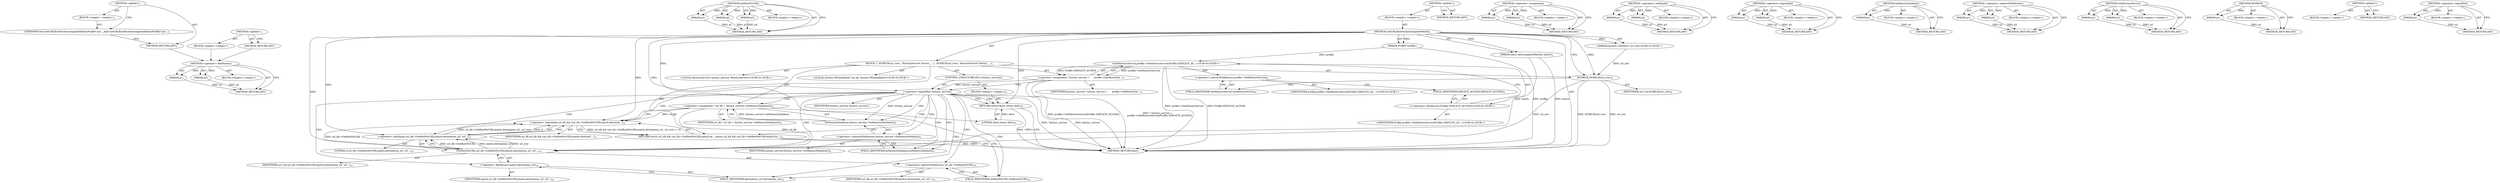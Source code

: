 digraph "&lt;global&gt;" {
vulnerable_99 [label=<(METHOD,&lt;operator&gt;.fieldAccess)>];
vulnerable_100 [label=<(PARAM,p1)>];
vulnerable_101 [label=<(PARAM,p2)>];
vulnerable_102 [label=<(BLOCK,&lt;empty&gt;,&lt;empty&gt;)>];
vulnerable_103 [label=<(METHOD_RETURN,ANY)>];
vulnerable_122 [label=<(METHOD,GetRowForURL)>];
vulnerable_123 [label=<(PARAM,p1)>];
vulnerable_124 [label=<(PARAM,p2)>];
vulnerable_125 [label=<(PARAM,p3)>];
vulnerable_126 [label=<(BLOCK,&lt;empty&gt;,&lt;empty&gt;)>];
vulnerable_127 [label=<(METHOD_RETURN,ANY)>];
vulnerable_6 [label=<(METHOD,&lt;global&gt;)<SUB>1</SUB>>];
vulnerable_7 [label=<(BLOCK,&lt;empty&gt;,&lt;empty&gt;)<SUB>1</SUB>>];
vulnerable_8 [label=<(METHOD,GetURLRowForAutocompleteMatch)<SUB>1</SUB>>];
vulnerable_9 [label=<(PARAM,Profile* profile)<SUB>1</SUB>>];
vulnerable_10 [label=<(PARAM,const AutocompleteMatch&amp; match)<SUB>2</SUB>>];
vulnerable_11 [label="<(PARAM,history::URLRow* url_row)<SUB>3</SUB>>"];
vulnerable_12 [label=<(BLOCK,{
  DCHECK(url_row);
  HistoryService* history_...,{
  DCHECK(url_row);
  HistoryService* history_...)<SUB>3</SUB>>];
vulnerable_13 [label=<(DCHECK,DCHECK(url_row))<SUB>4</SUB>>];
vulnerable_14 [label=<(IDENTIFIER,url_row,DCHECK(url_row))<SUB>4</SUB>>];
vulnerable_15 [label="<(LOCAL,HistoryService* history_service: HistoryService*)<SUB>5</SUB>>"];
vulnerable_16 [label=<(&lt;operator&gt;.assignment,* history_service =
      profile-&gt;GetHistorySe...)<SUB>5</SUB>>];
vulnerable_17 [label=<(IDENTIFIER,history_service,* history_service =
      profile-&gt;GetHistorySe...)<SUB>5</SUB>>];
vulnerable_18 [label="<(GetHistoryService,profile-&gt;GetHistoryService(Profile::EXPLICIT_AC...)<SUB>6</SUB>>"];
vulnerable_19 [label=<(&lt;operator&gt;.indirectFieldAccess,profile-&gt;GetHistoryService)<SUB>6</SUB>>];
vulnerable_20 [label="<(IDENTIFIER,profile,profile-&gt;GetHistoryService(Profile::EXPLICIT_AC...)<SUB>6</SUB>>"];
vulnerable_21 [label=<(FIELD_IDENTIFIER,GetHistoryService,GetHistoryService)<SUB>6</SUB>>];
vulnerable_22 [label="<(&lt;operator&gt;.fieldAccess,Profile::EXPLICIT_ACCESS)<SUB>6</SUB>>"];
vulnerable_23 [label="<(IDENTIFIER,Profile,profile-&gt;GetHistoryService(Profile::EXPLICIT_AC...)<SUB>6</SUB>>"];
vulnerable_24 [label=<(FIELD_IDENTIFIER,EXPLICIT_ACCESS,EXPLICIT_ACCESS)<SUB>6</SUB>>];
vulnerable_25 [label=<(CONTROL_STRUCTURE,IF,if (!history_service))<SUB>7</SUB>>];
vulnerable_26 [label=<(&lt;operator&gt;.logicalNot,!history_service)<SUB>7</SUB>>];
vulnerable_27 [label=<(IDENTIFIER,history_service,!history_service)<SUB>7</SUB>>];
vulnerable_28 [label=<(BLOCK,&lt;empty&gt;,&lt;empty&gt;)<SUB>8</SUB>>];
vulnerable_29 [label=<(RETURN,return false;,return false;)<SUB>8</SUB>>];
vulnerable_30 [label=<(LITERAL,false,return false;)<SUB>8</SUB>>];
vulnerable_31 [label="<(LOCAL,history.URLDatabase* url_db: history.URLDatabase*)<SUB>9</SUB>>"];
vulnerable_32 [label=<(&lt;operator&gt;.assignment,* url_db = history_service-&gt;InMemoryDatabase())<SUB>9</SUB>>];
vulnerable_33 [label=<(IDENTIFIER,url_db,* url_db = history_service-&gt;InMemoryDatabase())<SUB>9</SUB>>];
vulnerable_34 [label=<(InMemoryDatabase,history_service-&gt;InMemoryDatabase())<SUB>9</SUB>>];
vulnerable_35 [label=<(&lt;operator&gt;.indirectFieldAccess,history_service-&gt;InMemoryDatabase)<SUB>9</SUB>>];
vulnerable_36 [label=<(IDENTIFIER,history_service,history_service-&gt;InMemoryDatabase())<SUB>9</SUB>>];
vulnerable_37 [label=<(FIELD_IDENTIFIER,InMemoryDatabase,InMemoryDatabase)<SUB>9</SUB>>];
vulnerable_38 [label=<(RETURN,return url_db &amp;&amp; (url_db-&gt;GetRowForURL(match.de...,return url_db &amp;&amp; (url_db-&gt;GetRowForURL(match.de...)<SUB>10</SUB>>];
vulnerable_39 [label=<(&lt;operator&gt;.logicalAnd,url_db &amp;&amp; (url_db-&gt;GetRowForURL(match.destinati...)<SUB>10</SUB>>];
vulnerable_40 [label=<(IDENTIFIER,url_db,url_db &amp;&amp; (url_db-&gt;GetRowForURL(match.destinati...)<SUB>10</SUB>>];
vulnerable_41 [label=<(&lt;operator&gt;.notEquals,url_db-&gt;GetRowForURL(match.destination_url, url...)<SUB>10</SUB>>];
vulnerable_42 [label=<(GetRowForURL,url_db-&gt;GetRowForURL(match.destination_url, url...)<SUB>10</SUB>>];
vulnerable_43 [label=<(&lt;operator&gt;.indirectFieldAccess,url_db-&gt;GetRowForURL)<SUB>10</SUB>>];
vulnerable_44 [label=<(IDENTIFIER,url_db,url_db-&gt;GetRowForURL(match.destination_url, url...)<SUB>10</SUB>>];
vulnerable_45 [label=<(FIELD_IDENTIFIER,GetRowForURL,GetRowForURL)<SUB>10</SUB>>];
vulnerable_46 [label=<(&lt;operator&gt;.fieldAccess,match.destination_url)<SUB>10</SUB>>];
vulnerable_47 [label=<(IDENTIFIER,match,url_db-&gt;GetRowForURL(match.destination_url, url...)<SUB>10</SUB>>];
vulnerable_48 [label=<(FIELD_IDENTIFIER,destination_url,destination_url)<SUB>10</SUB>>];
vulnerable_49 [label=<(IDENTIFIER,url_row,url_db-&gt;GetRowForURL(match.destination_url, url...)<SUB>10</SUB>>];
vulnerable_50 [label=<(LITERAL,0,url_db-&gt;GetRowForURL(match.destination_url, url...)<SUB>10</SUB>>];
vulnerable_51 [label=<(METHOD_RETURN,bool)<SUB>1</SUB>>];
vulnerable_53 [label=<(METHOD_RETURN,ANY)<SUB>1</SUB>>];
vulnerable_84 [label=<(METHOD,&lt;operator&gt;.assignment)>];
vulnerable_85 [label=<(PARAM,p1)>];
vulnerable_86 [label=<(PARAM,p2)>];
vulnerable_87 [label=<(BLOCK,&lt;empty&gt;,&lt;empty&gt;)>];
vulnerable_88 [label=<(METHOD_RETURN,ANY)>];
vulnerable_117 [label=<(METHOD,&lt;operator&gt;.notEquals)>];
vulnerable_118 [label=<(PARAM,p1)>];
vulnerable_119 [label=<(PARAM,p2)>];
vulnerable_120 [label=<(BLOCK,&lt;empty&gt;,&lt;empty&gt;)>];
vulnerable_121 [label=<(METHOD_RETURN,ANY)>];
vulnerable_112 [label=<(METHOD,&lt;operator&gt;.logicalAnd)>];
vulnerable_113 [label=<(PARAM,p1)>];
vulnerable_114 [label=<(PARAM,p2)>];
vulnerable_115 [label=<(BLOCK,&lt;empty&gt;,&lt;empty&gt;)>];
vulnerable_116 [label=<(METHOD_RETURN,ANY)>];
vulnerable_108 [label=<(METHOD,InMemoryDatabase)>];
vulnerable_109 [label=<(PARAM,p1)>];
vulnerable_110 [label=<(BLOCK,&lt;empty&gt;,&lt;empty&gt;)>];
vulnerable_111 [label=<(METHOD_RETURN,ANY)>];
vulnerable_94 [label=<(METHOD,&lt;operator&gt;.indirectFieldAccess)>];
vulnerable_95 [label=<(PARAM,p1)>];
vulnerable_96 [label=<(PARAM,p2)>];
vulnerable_97 [label=<(BLOCK,&lt;empty&gt;,&lt;empty&gt;)>];
vulnerable_98 [label=<(METHOD_RETURN,ANY)>];
vulnerable_89 [label=<(METHOD,GetHistoryService)>];
vulnerable_90 [label=<(PARAM,p1)>];
vulnerable_91 [label=<(PARAM,p2)>];
vulnerable_92 [label=<(BLOCK,&lt;empty&gt;,&lt;empty&gt;)>];
vulnerable_93 [label=<(METHOD_RETURN,ANY)>];
vulnerable_80 [label=<(METHOD,DCHECK)>];
vulnerable_81 [label=<(PARAM,p1)>];
vulnerable_82 [label=<(BLOCK,&lt;empty&gt;,&lt;empty&gt;)>];
vulnerable_83 [label=<(METHOD_RETURN,ANY)>];
vulnerable_74 [label=<(METHOD,&lt;global&gt;)<SUB>1</SUB>>];
vulnerable_75 [label=<(BLOCK,&lt;empty&gt;,&lt;empty&gt;)>];
vulnerable_76 [label=<(METHOD_RETURN,ANY)>];
vulnerable_104 [label=<(METHOD,&lt;operator&gt;.logicalNot)>];
vulnerable_105 [label=<(PARAM,p1)>];
vulnerable_106 [label=<(BLOCK,&lt;empty&gt;,&lt;empty&gt;)>];
vulnerable_107 [label=<(METHOD_RETURN,ANY)>];
fixed_6 [label=<(METHOD,&lt;global&gt;)<SUB>1</SUB>>];
fixed_7 [label=<(BLOCK,&lt;empty&gt;,&lt;empty&gt;)<SUB>1</SUB>>];
fixed_8 [label=<(UNKNOWN,bool GetURLRowForAutocompleteMatch(Profile* pro...,bool GetURLRowForAutocompleteMatch(Profile* pro...)<SUB>1</SUB>>];
fixed_9 [label=<(METHOD_RETURN,ANY)<SUB>1</SUB>>];
fixed_14 [label=<(METHOD,&lt;global&gt;)<SUB>1</SUB>>];
fixed_15 [label=<(BLOCK,&lt;empty&gt;,&lt;empty&gt;)>];
fixed_16 [label=<(METHOD_RETURN,ANY)>];
vulnerable_99 -> vulnerable_100  [key=0, label="AST: "];
vulnerable_99 -> vulnerable_100  [key=1, label="DDG: "];
vulnerable_99 -> vulnerable_102  [key=0, label="AST: "];
vulnerable_99 -> vulnerable_101  [key=0, label="AST: "];
vulnerable_99 -> vulnerable_101  [key=1, label="DDG: "];
vulnerable_99 -> vulnerable_103  [key=0, label="AST: "];
vulnerable_99 -> vulnerable_103  [key=1, label="CFG: "];
vulnerable_100 -> vulnerable_103  [key=0, label="DDG: p1"];
vulnerable_101 -> vulnerable_103  [key=0, label="DDG: p2"];
vulnerable_122 -> vulnerable_123  [key=0, label="AST: "];
vulnerable_122 -> vulnerable_123  [key=1, label="DDG: "];
vulnerable_122 -> vulnerable_126  [key=0, label="AST: "];
vulnerable_122 -> vulnerable_124  [key=0, label="AST: "];
vulnerable_122 -> vulnerable_124  [key=1, label="DDG: "];
vulnerable_122 -> vulnerable_127  [key=0, label="AST: "];
vulnerable_122 -> vulnerable_127  [key=1, label="CFG: "];
vulnerable_122 -> vulnerable_125  [key=0, label="AST: "];
vulnerable_122 -> vulnerable_125  [key=1, label="DDG: "];
vulnerable_123 -> vulnerable_127  [key=0, label="DDG: p1"];
vulnerable_124 -> vulnerable_127  [key=0, label="DDG: p2"];
vulnerable_125 -> vulnerable_127  [key=0, label="DDG: p3"];
vulnerable_6 -> vulnerable_7  [key=0, label="AST: "];
vulnerable_6 -> vulnerable_53  [key=0, label="AST: "];
vulnerable_6 -> vulnerable_53  [key=1, label="CFG: "];
vulnerable_7 -> vulnerable_8  [key=0, label="AST: "];
vulnerable_8 -> vulnerable_9  [key=0, label="AST: "];
vulnerable_8 -> vulnerable_9  [key=1, label="DDG: "];
vulnerable_8 -> vulnerable_10  [key=0, label="AST: "];
vulnerable_8 -> vulnerable_10  [key=1, label="DDG: "];
vulnerable_8 -> vulnerable_11  [key=0, label="AST: "];
vulnerable_8 -> vulnerable_11  [key=1, label="DDG: "];
vulnerable_8 -> vulnerable_12  [key=0, label="AST: "];
vulnerable_8 -> vulnerable_51  [key=0, label="AST: "];
vulnerable_8 -> vulnerable_13  [key=0, label="CFG: "];
vulnerable_8 -> vulnerable_13  [key=1, label="DDG: "];
vulnerable_8 -> vulnerable_26  [key=0, label="DDG: "];
vulnerable_8 -> vulnerable_29  [key=0, label="DDG: "];
vulnerable_8 -> vulnerable_39  [key=0, label="DDG: "];
vulnerable_8 -> vulnerable_30  [key=0, label="DDG: "];
vulnerable_8 -> vulnerable_41  [key=0, label="DDG: "];
vulnerable_8 -> vulnerable_42  [key=0, label="DDG: "];
vulnerable_9 -> vulnerable_51  [key=0, label="DDG: profile"];
vulnerable_9 -> vulnerable_18  [key=0, label="DDG: profile"];
vulnerable_10 -> vulnerable_51  [key=0, label="DDG: match"];
vulnerable_10 -> vulnerable_42  [key=0, label="DDG: match"];
vulnerable_11 -> vulnerable_13  [key=0, label="DDG: url_row"];
vulnerable_12 -> vulnerable_13  [key=0, label="AST: "];
vulnerable_12 -> vulnerable_15  [key=0, label="AST: "];
vulnerable_12 -> vulnerable_16  [key=0, label="AST: "];
vulnerable_12 -> vulnerable_25  [key=0, label="AST: "];
vulnerable_12 -> vulnerable_31  [key=0, label="AST: "];
vulnerable_12 -> vulnerable_32  [key=0, label="AST: "];
vulnerable_12 -> vulnerable_38  [key=0, label="AST: "];
vulnerable_13 -> vulnerable_14  [key=0, label="AST: "];
vulnerable_13 -> vulnerable_21  [key=0, label="CFG: "];
vulnerable_13 -> vulnerable_51  [key=0, label="DDG: url_row"];
vulnerable_13 -> vulnerable_51  [key=1, label="DDG: DCHECK(url_row)"];
vulnerable_13 -> vulnerable_42  [key=0, label="DDG: url_row"];
vulnerable_16 -> vulnerable_17  [key=0, label="AST: "];
vulnerable_16 -> vulnerable_18  [key=0, label="AST: "];
vulnerable_16 -> vulnerable_26  [key=0, label="CFG: "];
vulnerable_16 -> vulnerable_26  [key=1, label="DDG: history_service"];
vulnerable_16 -> vulnerable_51  [key=0, label="DDG: profile-&gt;GetHistoryService(Profile::EXPLICIT_ACCESS)"];
vulnerable_16 -> vulnerable_51  [key=1, label="DDG: * history_service =
      profile-&gt;GetHistoryService(Profile::EXPLICIT_ACCESS)"];
vulnerable_18 -> vulnerable_19  [key=0, label="AST: "];
vulnerable_18 -> vulnerable_22  [key=0, label="AST: "];
vulnerable_18 -> vulnerable_16  [key=0, label="CFG: "];
vulnerable_18 -> vulnerable_16  [key=1, label="DDG: profile-&gt;GetHistoryService"];
vulnerable_18 -> vulnerable_16  [key=2, label="DDG: Profile::EXPLICIT_ACCESS"];
vulnerable_18 -> vulnerable_51  [key=0, label="DDG: profile-&gt;GetHistoryService"];
vulnerable_18 -> vulnerable_51  [key=1, label="DDG: Profile::EXPLICIT_ACCESS"];
vulnerable_19 -> vulnerable_20  [key=0, label="AST: "];
vulnerable_19 -> vulnerable_21  [key=0, label="AST: "];
vulnerable_19 -> vulnerable_24  [key=0, label="CFG: "];
vulnerable_21 -> vulnerable_19  [key=0, label="CFG: "];
vulnerable_22 -> vulnerable_23  [key=0, label="AST: "];
vulnerable_22 -> vulnerable_24  [key=0, label="AST: "];
vulnerable_22 -> vulnerable_18  [key=0, label="CFG: "];
vulnerable_24 -> vulnerable_22  [key=0, label="CFG: "];
vulnerable_25 -> vulnerable_26  [key=0, label="AST: "];
vulnerable_25 -> vulnerable_28  [key=0, label="AST: "];
vulnerable_26 -> vulnerable_27  [key=0, label="AST: "];
vulnerable_26 -> vulnerable_29  [key=0, label="CFG: "];
vulnerable_26 -> vulnerable_29  [key=1, label="CDG: "];
vulnerable_26 -> vulnerable_37  [key=0, label="CFG: "];
vulnerable_26 -> vulnerable_37  [key=1, label="CDG: "];
vulnerable_26 -> vulnerable_51  [key=0, label="DDG: history_service"];
vulnerable_26 -> vulnerable_51  [key=1, label="DDG: !history_service"];
vulnerable_26 -> vulnerable_34  [key=0, label="DDG: history_service"];
vulnerable_26 -> vulnerable_34  [key=1, label="CDG: "];
vulnerable_26 -> vulnerable_32  [key=0, label="CDG: "];
vulnerable_26 -> vulnerable_35  [key=0, label="CDG: "];
vulnerable_26 -> vulnerable_38  [key=0, label="CDG: "];
vulnerable_26 -> vulnerable_39  [key=0, label="CDG: "];
vulnerable_26 -> vulnerable_48  [key=0, label="CDG: "];
vulnerable_26 -> vulnerable_42  [key=0, label="CDG: "];
vulnerable_26 -> vulnerable_46  [key=0, label="CDG: "];
vulnerable_26 -> vulnerable_41  [key=0, label="CDG: "];
vulnerable_26 -> vulnerable_45  [key=0, label="CDG: "];
vulnerable_26 -> vulnerable_43  [key=0, label="CDG: "];
vulnerable_28 -> vulnerable_29  [key=0, label="AST: "];
vulnerable_29 -> vulnerable_30  [key=0, label="AST: "];
vulnerable_29 -> vulnerable_51  [key=0, label="CFG: "];
vulnerable_29 -> vulnerable_51  [key=1, label="DDG: &lt;RET&gt;"];
vulnerable_30 -> vulnerable_29  [key=0, label="DDG: false"];
vulnerable_32 -> vulnerable_33  [key=0, label="AST: "];
vulnerable_32 -> vulnerable_34  [key=0, label="AST: "];
vulnerable_32 -> vulnerable_39  [key=0, label="CFG: "];
vulnerable_32 -> vulnerable_39  [key=1, label="DDG: url_db"];
vulnerable_32 -> vulnerable_45  [key=0, label="CFG: "];
vulnerable_32 -> vulnerable_42  [key=0, label="DDG: url_db"];
vulnerable_34 -> vulnerable_35  [key=0, label="AST: "];
vulnerable_34 -> vulnerable_32  [key=0, label="CFG: "];
vulnerable_34 -> vulnerable_32  [key=1, label="DDG: history_service-&gt;InMemoryDatabase"];
vulnerable_35 -> vulnerable_36  [key=0, label="AST: "];
vulnerable_35 -> vulnerable_37  [key=0, label="AST: "];
vulnerable_35 -> vulnerable_34  [key=0, label="CFG: "];
vulnerable_37 -> vulnerable_35  [key=0, label="CFG: "];
vulnerable_38 -> vulnerable_39  [key=0, label="AST: "];
vulnerable_38 -> vulnerable_51  [key=0, label="CFG: "];
vulnerable_38 -> vulnerable_51  [key=1, label="DDG: &lt;RET&gt;"];
vulnerable_39 -> vulnerable_40  [key=0, label="AST: "];
vulnerable_39 -> vulnerable_41  [key=0, label="AST: "];
vulnerable_39 -> vulnerable_38  [key=0, label="CFG: "];
vulnerable_39 -> vulnerable_38  [key=1, label="DDG: url_db &amp;&amp; (url_db-&gt;GetRowForURL(match.destination_url, url_row) != 0)"];
vulnerable_41 -> vulnerable_42  [key=0, label="AST: "];
vulnerable_41 -> vulnerable_50  [key=0, label="AST: "];
vulnerable_41 -> vulnerable_39  [key=0, label="CFG: "];
vulnerable_41 -> vulnerable_39  [key=1, label="DDG: url_db-&gt;GetRowForURL(match.destination_url, url_row)"];
vulnerable_41 -> vulnerable_39  [key=2, label="DDG: 0"];
vulnerable_42 -> vulnerable_43  [key=0, label="AST: "];
vulnerable_42 -> vulnerable_46  [key=0, label="AST: "];
vulnerable_42 -> vulnerable_49  [key=0, label="AST: "];
vulnerable_42 -> vulnerable_41  [key=0, label="CFG: "];
vulnerable_42 -> vulnerable_41  [key=1, label="DDG: url_db-&gt;GetRowForURL"];
vulnerable_42 -> vulnerable_41  [key=2, label="DDG: match.destination_url"];
vulnerable_42 -> vulnerable_41  [key=3, label="DDG: url_row"];
vulnerable_42 -> vulnerable_39  [key=0, label="DDG: url_db-&gt;GetRowForURL"];
vulnerable_43 -> vulnerable_44  [key=0, label="AST: "];
vulnerable_43 -> vulnerable_45  [key=0, label="AST: "];
vulnerable_43 -> vulnerable_48  [key=0, label="CFG: "];
vulnerable_45 -> vulnerable_43  [key=0, label="CFG: "];
vulnerable_46 -> vulnerable_47  [key=0, label="AST: "];
vulnerable_46 -> vulnerable_48  [key=0, label="AST: "];
vulnerable_46 -> vulnerable_42  [key=0, label="CFG: "];
vulnerable_48 -> vulnerable_46  [key=0, label="CFG: "];
vulnerable_84 -> vulnerable_85  [key=0, label="AST: "];
vulnerable_84 -> vulnerable_85  [key=1, label="DDG: "];
vulnerable_84 -> vulnerable_87  [key=0, label="AST: "];
vulnerable_84 -> vulnerable_86  [key=0, label="AST: "];
vulnerable_84 -> vulnerable_86  [key=1, label="DDG: "];
vulnerable_84 -> vulnerable_88  [key=0, label="AST: "];
vulnerable_84 -> vulnerable_88  [key=1, label="CFG: "];
vulnerable_85 -> vulnerable_88  [key=0, label="DDG: p1"];
vulnerable_86 -> vulnerable_88  [key=0, label="DDG: p2"];
vulnerable_117 -> vulnerable_118  [key=0, label="AST: "];
vulnerable_117 -> vulnerable_118  [key=1, label="DDG: "];
vulnerable_117 -> vulnerable_120  [key=0, label="AST: "];
vulnerable_117 -> vulnerable_119  [key=0, label="AST: "];
vulnerable_117 -> vulnerable_119  [key=1, label="DDG: "];
vulnerable_117 -> vulnerable_121  [key=0, label="AST: "];
vulnerable_117 -> vulnerable_121  [key=1, label="CFG: "];
vulnerable_118 -> vulnerable_121  [key=0, label="DDG: p1"];
vulnerable_119 -> vulnerable_121  [key=0, label="DDG: p2"];
vulnerable_112 -> vulnerable_113  [key=0, label="AST: "];
vulnerable_112 -> vulnerable_113  [key=1, label="DDG: "];
vulnerable_112 -> vulnerable_115  [key=0, label="AST: "];
vulnerable_112 -> vulnerable_114  [key=0, label="AST: "];
vulnerable_112 -> vulnerable_114  [key=1, label="DDG: "];
vulnerable_112 -> vulnerable_116  [key=0, label="AST: "];
vulnerable_112 -> vulnerable_116  [key=1, label="CFG: "];
vulnerable_113 -> vulnerable_116  [key=0, label="DDG: p1"];
vulnerable_114 -> vulnerable_116  [key=0, label="DDG: p2"];
vulnerable_108 -> vulnerable_109  [key=0, label="AST: "];
vulnerable_108 -> vulnerable_109  [key=1, label="DDG: "];
vulnerable_108 -> vulnerable_110  [key=0, label="AST: "];
vulnerable_108 -> vulnerable_111  [key=0, label="AST: "];
vulnerable_108 -> vulnerable_111  [key=1, label="CFG: "];
vulnerable_109 -> vulnerable_111  [key=0, label="DDG: p1"];
vulnerable_94 -> vulnerable_95  [key=0, label="AST: "];
vulnerable_94 -> vulnerable_95  [key=1, label="DDG: "];
vulnerable_94 -> vulnerable_97  [key=0, label="AST: "];
vulnerable_94 -> vulnerable_96  [key=0, label="AST: "];
vulnerable_94 -> vulnerable_96  [key=1, label="DDG: "];
vulnerable_94 -> vulnerable_98  [key=0, label="AST: "];
vulnerable_94 -> vulnerable_98  [key=1, label="CFG: "];
vulnerable_95 -> vulnerable_98  [key=0, label="DDG: p1"];
vulnerable_96 -> vulnerable_98  [key=0, label="DDG: p2"];
vulnerable_89 -> vulnerable_90  [key=0, label="AST: "];
vulnerable_89 -> vulnerable_90  [key=1, label="DDG: "];
vulnerable_89 -> vulnerable_92  [key=0, label="AST: "];
vulnerable_89 -> vulnerable_91  [key=0, label="AST: "];
vulnerable_89 -> vulnerable_91  [key=1, label="DDG: "];
vulnerable_89 -> vulnerable_93  [key=0, label="AST: "];
vulnerable_89 -> vulnerable_93  [key=1, label="CFG: "];
vulnerable_90 -> vulnerable_93  [key=0, label="DDG: p1"];
vulnerable_91 -> vulnerable_93  [key=0, label="DDG: p2"];
vulnerable_80 -> vulnerable_81  [key=0, label="AST: "];
vulnerable_80 -> vulnerable_81  [key=1, label="DDG: "];
vulnerable_80 -> vulnerable_82  [key=0, label="AST: "];
vulnerable_80 -> vulnerable_83  [key=0, label="AST: "];
vulnerable_80 -> vulnerable_83  [key=1, label="CFG: "];
vulnerable_81 -> vulnerable_83  [key=0, label="DDG: p1"];
vulnerable_74 -> vulnerable_75  [key=0, label="AST: "];
vulnerable_74 -> vulnerable_76  [key=0, label="AST: "];
vulnerable_74 -> vulnerable_76  [key=1, label="CFG: "];
vulnerable_104 -> vulnerable_105  [key=0, label="AST: "];
vulnerable_104 -> vulnerable_105  [key=1, label="DDG: "];
vulnerable_104 -> vulnerable_106  [key=0, label="AST: "];
vulnerable_104 -> vulnerable_107  [key=0, label="AST: "];
vulnerable_104 -> vulnerable_107  [key=1, label="CFG: "];
vulnerable_105 -> vulnerable_107  [key=0, label="DDG: p1"];
fixed_6 -> fixed_7  [key=0, label="AST: "];
fixed_6 -> fixed_9  [key=0, label="AST: "];
fixed_6 -> fixed_8  [key=0, label="CFG: "];
fixed_7 -> fixed_8  [key=0, label="AST: "];
fixed_8 -> fixed_9  [key=0, label="CFG: "];
fixed_9 -> vulnerable_99  [key=0];
fixed_14 -> fixed_15  [key=0, label="AST: "];
fixed_14 -> fixed_16  [key=0, label="AST: "];
fixed_14 -> fixed_16  [key=1, label="CFG: "];
fixed_15 -> vulnerable_99  [key=0];
fixed_16 -> vulnerable_99  [key=0];
}
